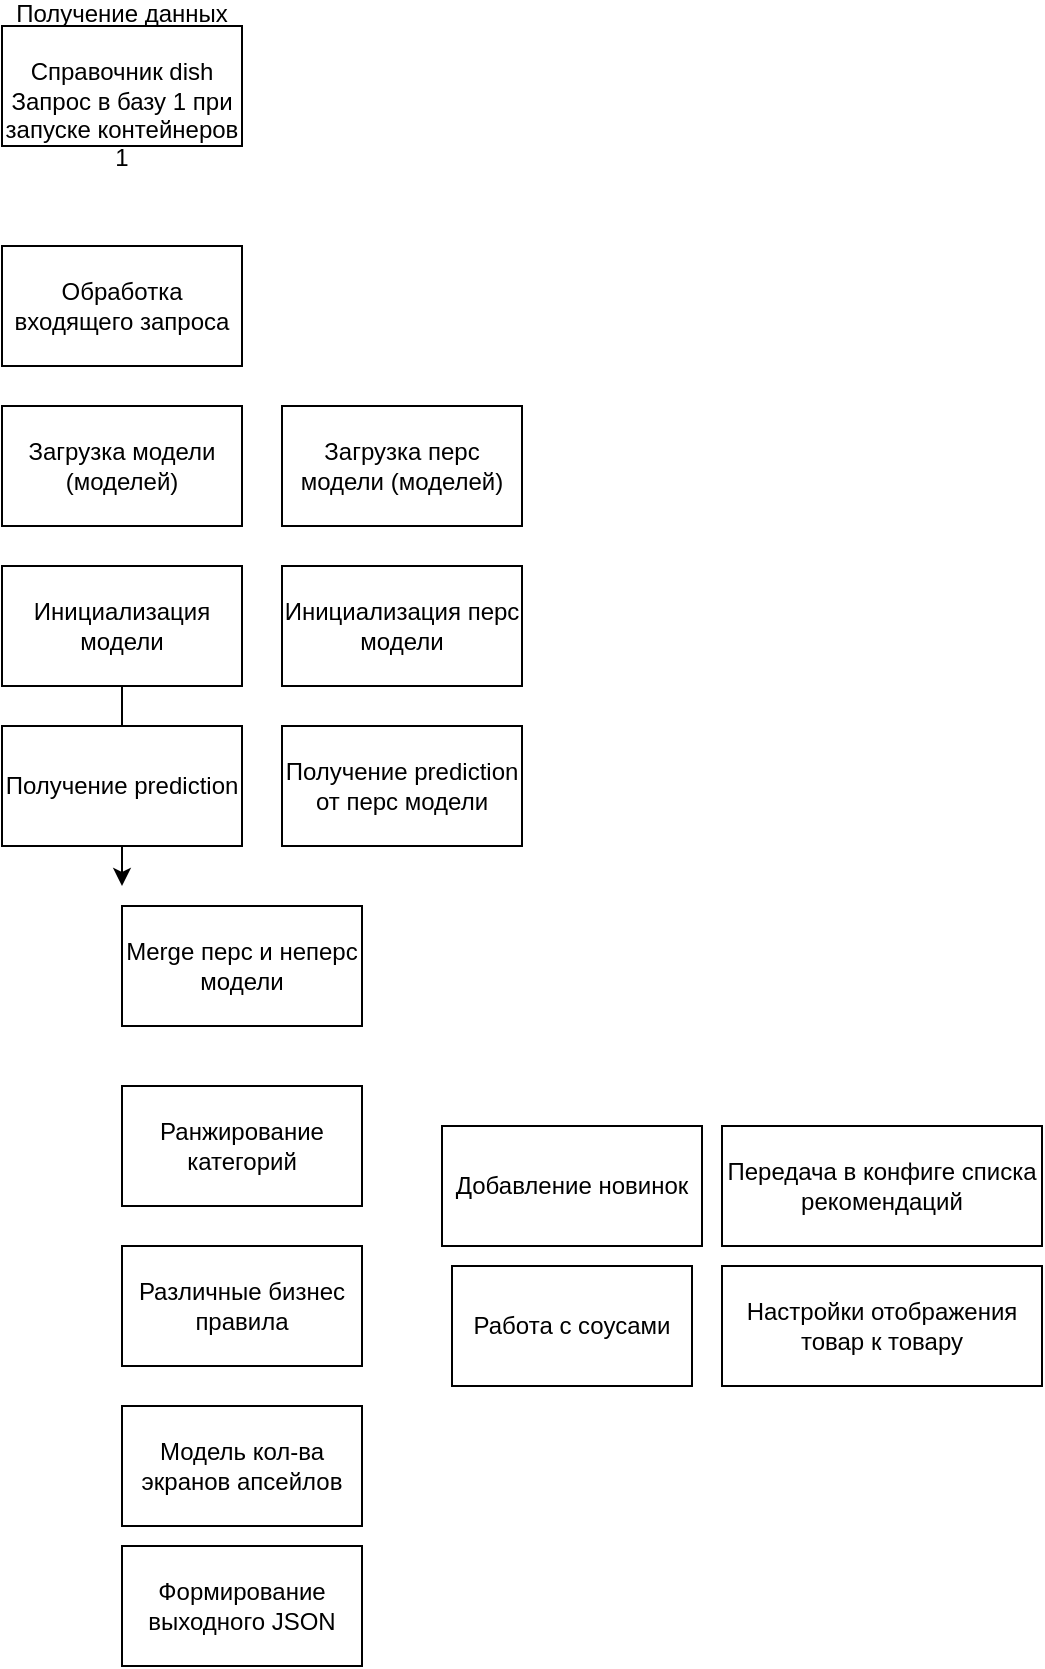 <mxfile version="24.4.4" type="github">
  <diagram name="Страница — 1" id="5AfdDUo-x0-nfxsNnkXh">
    <mxGraphModel dx="1434" dy="746" grid="1" gridSize="10" guides="1" tooltips="1" connect="1" arrows="1" fold="1" page="1" pageScale="1" pageWidth="827" pageHeight="1169" math="0" shadow="0">
      <root>
        <mxCell id="0" />
        <mxCell id="1" parent="0" />
        <mxCell id="Yu4jYX8S_JfL3JHadcXQ-1" value="Получение данных&lt;div&gt;&lt;br&gt;&lt;/div&gt;&lt;div&gt;Справочник dish&lt;/div&gt;&lt;div&gt;Запрос в базу 1 при запуске контейнеров 1&lt;/div&gt;" style="rounded=0;whiteSpace=wrap;html=1;" parent="1" vertex="1">
          <mxGeometry x="80" y="130" width="120" height="60" as="geometry" />
        </mxCell>
        <mxCell id="Yu4jYX8S_JfL3JHadcXQ-2" value="Обработка входящего запроса" style="rounded=0;whiteSpace=wrap;html=1;" parent="1" vertex="1">
          <mxGeometry x="80" y="240" width="120" height="60" as="geometry" />
        </mxCell>
        <mxCell id="Yu4jYX8S_JfL3JHadcXQ-3" value="Формирование выходного JSON" style="rounded=0;whiteSpace=wrap;html=1;" parent="1" vertex="1">
          <mxGeometry x="140" y="890" width="120" height="60" as="geometry" />
        </mxCell>
        <mxCell id="Yu4jYX8S_JfL3JHadcXQ-4" value="Загрузка модели (моделей)" style="rounded=0;whiteSpace=wrap;html=1;" parent="1" vertex="1">
          <mxGeometry x="80" y="320" width="120" height="60" as="geometry" />
        </mxCell>
        <mxCell id="LoYAlmzirU7nm4j8onz--2" value="" style="edgeStyle=orthogonalEdgeStyle;rounded=0;orthogonalLoop=1;jettySize=auto;html=1;" edge="1" parent="1" source="Yu4jYX8S_JfL3JHadcXQ-6">
          <mxGeometry relative="1" as="geometry">
            <mxPoint x="140" y="560" as="targetPoint" />
          </mxGeometry>
        </mxCell>
        <mxCell id="Yu4jYX8S_JfL3JHadcXQ-6" value="Инициализация модели" style="rounded=0;whiteSpace=wrap;html=1;" parent="1" vertex="1">
          <mxGeometry x="80" y="400" width="120" height="60" as="geometry" />
        </mxCell>
        <mxCell id="Yu4jYX8S_JfL3JHadcXQ-7" value="Ранжирование категорий" style="rounded=0;whiteSpace=wrap;html=1;" parent="1" vertex="1">
          <mxGeometry x="140" y="660" width="120" height="60" as="geometry" />
        </mxCell>
        <mxCell id="Yu4jYX8S_JfL3JHadcXQ-8" value="Получение prediction" style="rounded=0;whiteSpace=wrap;html=1;" parent="1" vertex="1">
          <mxGeometry x="80" y="480" width="120" height="60" as="geometry" />
        </mxCell>
        <mxCell id="Yu4jYX8S_JfL3JHadcXQ-9" value="Добавление новинок" style="rounded=0;whiteSpace=wrap;html=1;" parent="1" vertex="1">
          <mxGeometry x="300" y="680" width="130" height="60" as="geometry" />
        </mxCell>
        <mxCell id="Yu4jYX8S_JfL3JHadcXQ-10" value="Различные бизнес правила" style="rounded=0;whiteSpace=wrap;html=1;" parent="1" vertex="1">
          <mxGeometry x="140" y="740" width="120" height="60" as="geometry" />
        </mxCell>
        <mxCell id="Yu4jYX8S_JfL3JHadcXQ-11" value="Модель кол-ва экранов апсейлов" style="rounded=0;whiteSpace=wrap;html=1;" parent="1" vertex="1">
          <mxGeometry x="140" y="820" width="120" height="60" as="geometry" />
        </mxCell>
        <mxCell id="Yu4jYX8S_JfL3JHadcXQ-13" value="Работа с соусами" style="rounded=0;whiteSpace=wrap;html=1;" parent="1" vertex="1">
          <mxGeometry x="305" y="750" width="120" height="60" as="geometry" />
        </mxCell>
        <mxCell id="Yu4jYX8S_JfL3JHadcXQ-14" value="Настройки отображения товар к товару" style="rounded=0;whiteSpace=wrap;html=1;" parent="1" vertex="1">
          <mxGeometry x="440" y="750" width="160" height="60" as="geometry" />
        </mxCell>
        <mxCell id="Yu4jYX8S_JfL3JHadcXQ-16" value="Передача в конфиге списка рекомендаций" style="rounded=0;whiteSpace=wrap;html=1;" parent="1" vertex="1">
          <mxGeometry x="440" y="680" width="160" height="60" as="geometry" />
        </mxCell>
        <mxCell id="LoYAlmzirU7nm4j8onz--3" value="Загрузка перс модели (моделей)" style="rounded=0;whiteSpace=wrap;html=1;" vertex="1" parent="1">
          <mxGeometry x="220" y="320" width="120" height="60" as="geometry" />
        </mxCell>
        <mxCell id="LoYAlmzirU7nm4j8onz--4" value="Инициализация перс модели" style="rounded=0;whiteSpace=wrap;html=1;" vertex="1" parent="1">
          <mxGeometry x="220" y="400" width="120" height="60" as="geometry" />
        </mxCell>
        <mxCell id="LoYAlmzirU7nm4j8onz--5" value="Получение prediction от перс модели" style="rounded=0;whiteSpace=wrap;html=1;" vertex="1" parent="1">
          <mxGeometry x="220" y="480" width="120" height="60" as="geometry" />
        </mxCell>
        <mxCell id="LoYAlmzirU7nm4j8onz--6" value="Merge перс и неперс модели" style="rounded=0;whiteSpace=wrap;html=1;" vertex="1" parent="1">
          <mxGeometry x="140" y="570" width="120" height="60" as="geometry" />
        </mxCell>
      </root>
    </mxGraphModel>
  </diagram>
</mxfile>
